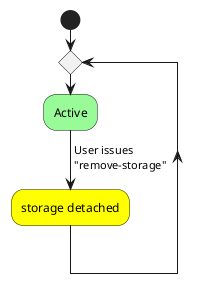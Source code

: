 @startuml

start

repeat
  #palegreen:Active;
  -> User issues
  "remove-storage";
  #yellow:storage detached;

@enduml
